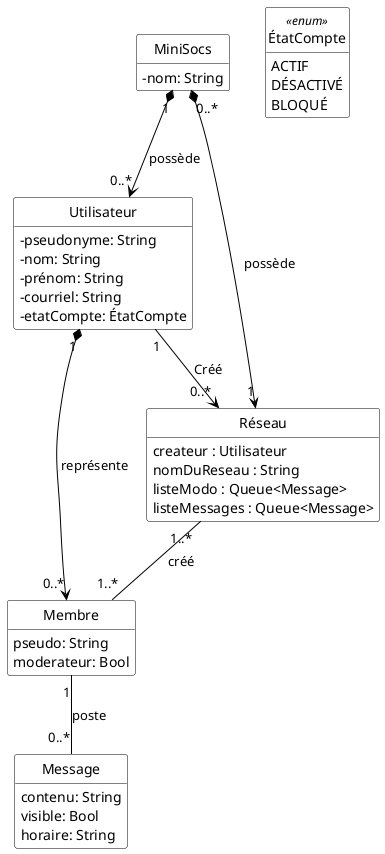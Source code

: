 @startuml

'Diagramme de classes (PlantUML)'

'Configuration charte graphique'
hide empty methods
hide circle
skinparam class {
  BackgroundColor White
  ArrowColor Black
  BorderColor Black
  AttributeIconSize 0
}

'Classes, énumérations, etc.'
class MiniSocs {
  - nom: String
}
class Utilisateur {
  - pseudonyme: String
  - nom: String
  - prénom: String
  - courriel: String
  - etatCompte: ÉtatCompte
}
enum ÉtatCompte <<enum>> {
  ACTIF
  DÉSACTIVÉ
  BLOQUÉ
}

class Réseau {
  createur : Utilisateur 
  nomDuReseau : String
  listeModo : Queue<Message>
  listeMessages : Queue<Message>
}

class Membre {
  pseudo: String
  moderateur: Bool
}

class Message {
  contenu: String
  visible: Bool
  horaire: String
}

'Associations, etc.'
MiniSocs "1" *--> "0..*" Utilisateur : possède
MiniSocs "0..*" *--> "1" Réseau : possède

Réseau "1..*" -- "1..*" Membre: créé

Membre "1" -- "0..*" Message: poste

Utilisateur "1" --> "0..*" Réseau: Créé
Utilisateur "1" *--> "0..*" Membre: représente

'Au besoin, aides pour le positionnement'

@enduml
